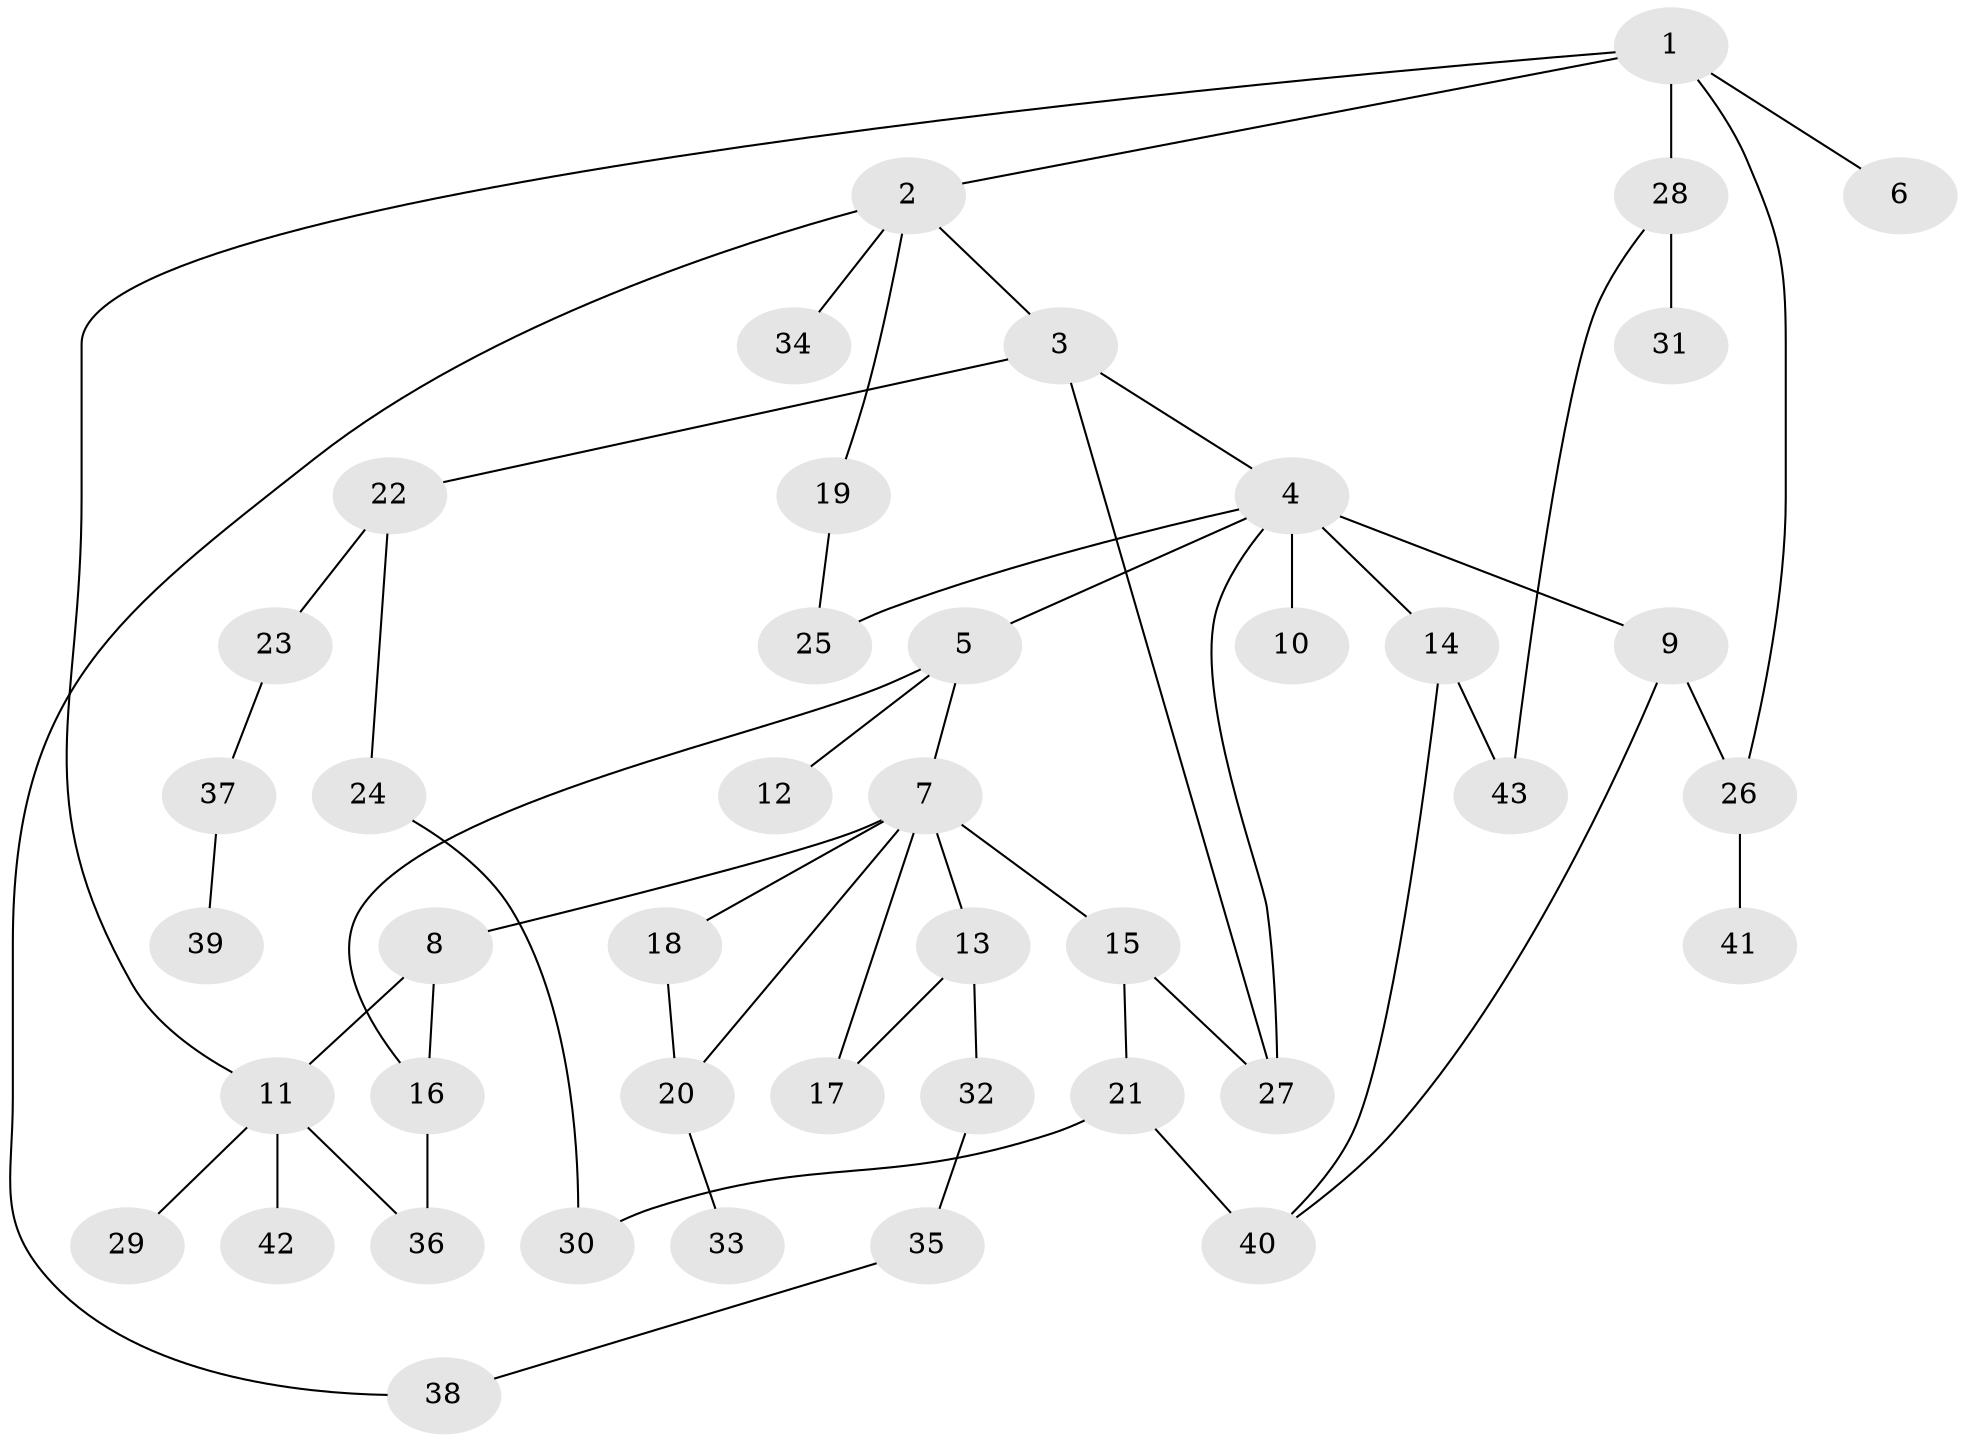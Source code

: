 // original degree distribution, {5: 0.046511627906976744, 6: 0.023255813953488372, 4: 0.13953488372093023, 2: 0.27906976744186046, 1: 0.32558139534883723, 3: 0.18604651162790697}
// Generated by graph-tools (version 1.1) at 2025/34/03/09/25 02:34:20]
// undirected, 43 vertices, 56 edges
graph export_dot {
graph [start="1"]
  node [color=gray90,style=filled];
  1;
  2;
  3;
  4;
  5;
  6;
  7;
  8;
  9;
  10;
  11;
  12;
  13;
  14;
  15;
  16;
  17;
  18;
  19;
  20;
  21;
  22;
  23;
  24;
  25;
  26;
  27;
  28;
  29;
  30;
  31;
  32;
  33;
  34;
  35;
  36;
  37;
  38;
  39;
  40;
  41;
  42;
  43;
  1 -- 2 [weight=1.0];
  1 -- 6 [weight=1.0];
  1 -- 11 [weight=1.0];
  1 -- 26 [weight=1.0];
  1 -- 28 [weight=1.0];
  2 -- 3 [weight=1.0];
  2 -- 19 [weight=1.0];
  2 -- 34 [weight=1.0];
  2 -- 38 [weight=1.0];
  3 -- 4 [weight=1.0];
  3 -- 22 [weight=1.0];
  3 -- 27 [weight=1.0];
  4 -- 5 [weight=1.0];
  4 -- 9 [weight=2.0];
  4 -- 10 [weight=3.0];
  4 -- 14 [weight=1.0];
  4 -- 25 [weight=1.0];
  4 -- 27 [weight=1.0];
  5 -- 7 [weight=1.0];
  5 -- 12 [weight=1.0];
  5 -- 16 [weight=1.0];
  7 -- 8 [weight=1.0];
  7 -- 13 [weight=1.0];
  7 -- 15 [weight=1.0];
  7 -- 17 [weight=1.0];
  7 -- 18 [weight=1.0];
  7 -- 20 [weight=1.0];
  8 -- 11 [weight=1.0];
  8 -- 16 [weight=1.0];
  9 -- 26 [weight=1.0];
  9 -- 40 [weight=1.0];
  11 -- 29 [weight=1.0];
  11 -- 36 [weight=1.0];
  11 -- 42 [weight=2.0];
  13 -- 17 [weight=1.0];
  13 -- 32 [weight=1.0];
  14 -- 40 [weight=1.0];
  14 -- 43 [weight=1.0];
  15 -- 21 [weight=1.0];
  15 -- 27 [weight=1.0];
  16 -- 36 [weight=1.0];
  18 -- 20 [weight=1.0];
  19 -- 25 [weight=1.0];
  20 -- 33 [weight=1.0];
  21 -- 30 [weight=1.0];
  21 -- 40 [weight=2.0];
  22 -- 23 [weight=1.0];
  22 -- 24 [weight=1.0];
  23 -- 37 [weight=2.0];
  24 -- 30 [weight=1.0];
  26 -- 41 [weight=1.0];
  28 -- 31 [weight=2.0];
  28 -- 43 [weight=1.0];
  32 -- 35 [weight=1.0];
  35 -- 38 [weight=1.0];
  37 -- 39 [weight=1.0];
}

